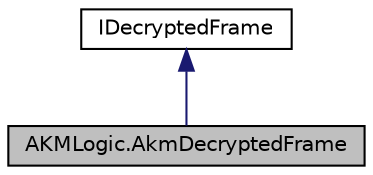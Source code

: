 digraph "AKMLogic.AkmDecryptedFrame"
{
 // LATEX_PDF_SIZE
  edge [fontname="Helvetica",fontsize="10",labelfontname="Helvetica",labelfontsize="10"];
  node [fontname="Helvetica",fontsize="10",shape=record];
  Node1 [label="AKMLogic.AkmDecryptedFrame",height=0.2,width=0.4,color="black", fillcolor="grey75", style="filled", fontcolor="black",tooltip=" "];
  Node2 -> Node1 [dir="back",color="midnightblue",fontsize="10",style="solid",fontname="Helvetica"];
  Node2 [label="IDecryptedFrame",height=0.2,width=0.4,color="black", fillcolor="white", style="filled",URL="$interface_a_k_m_interface_1_1_i_decrypted_frame.html",tooltip=" "];
}
